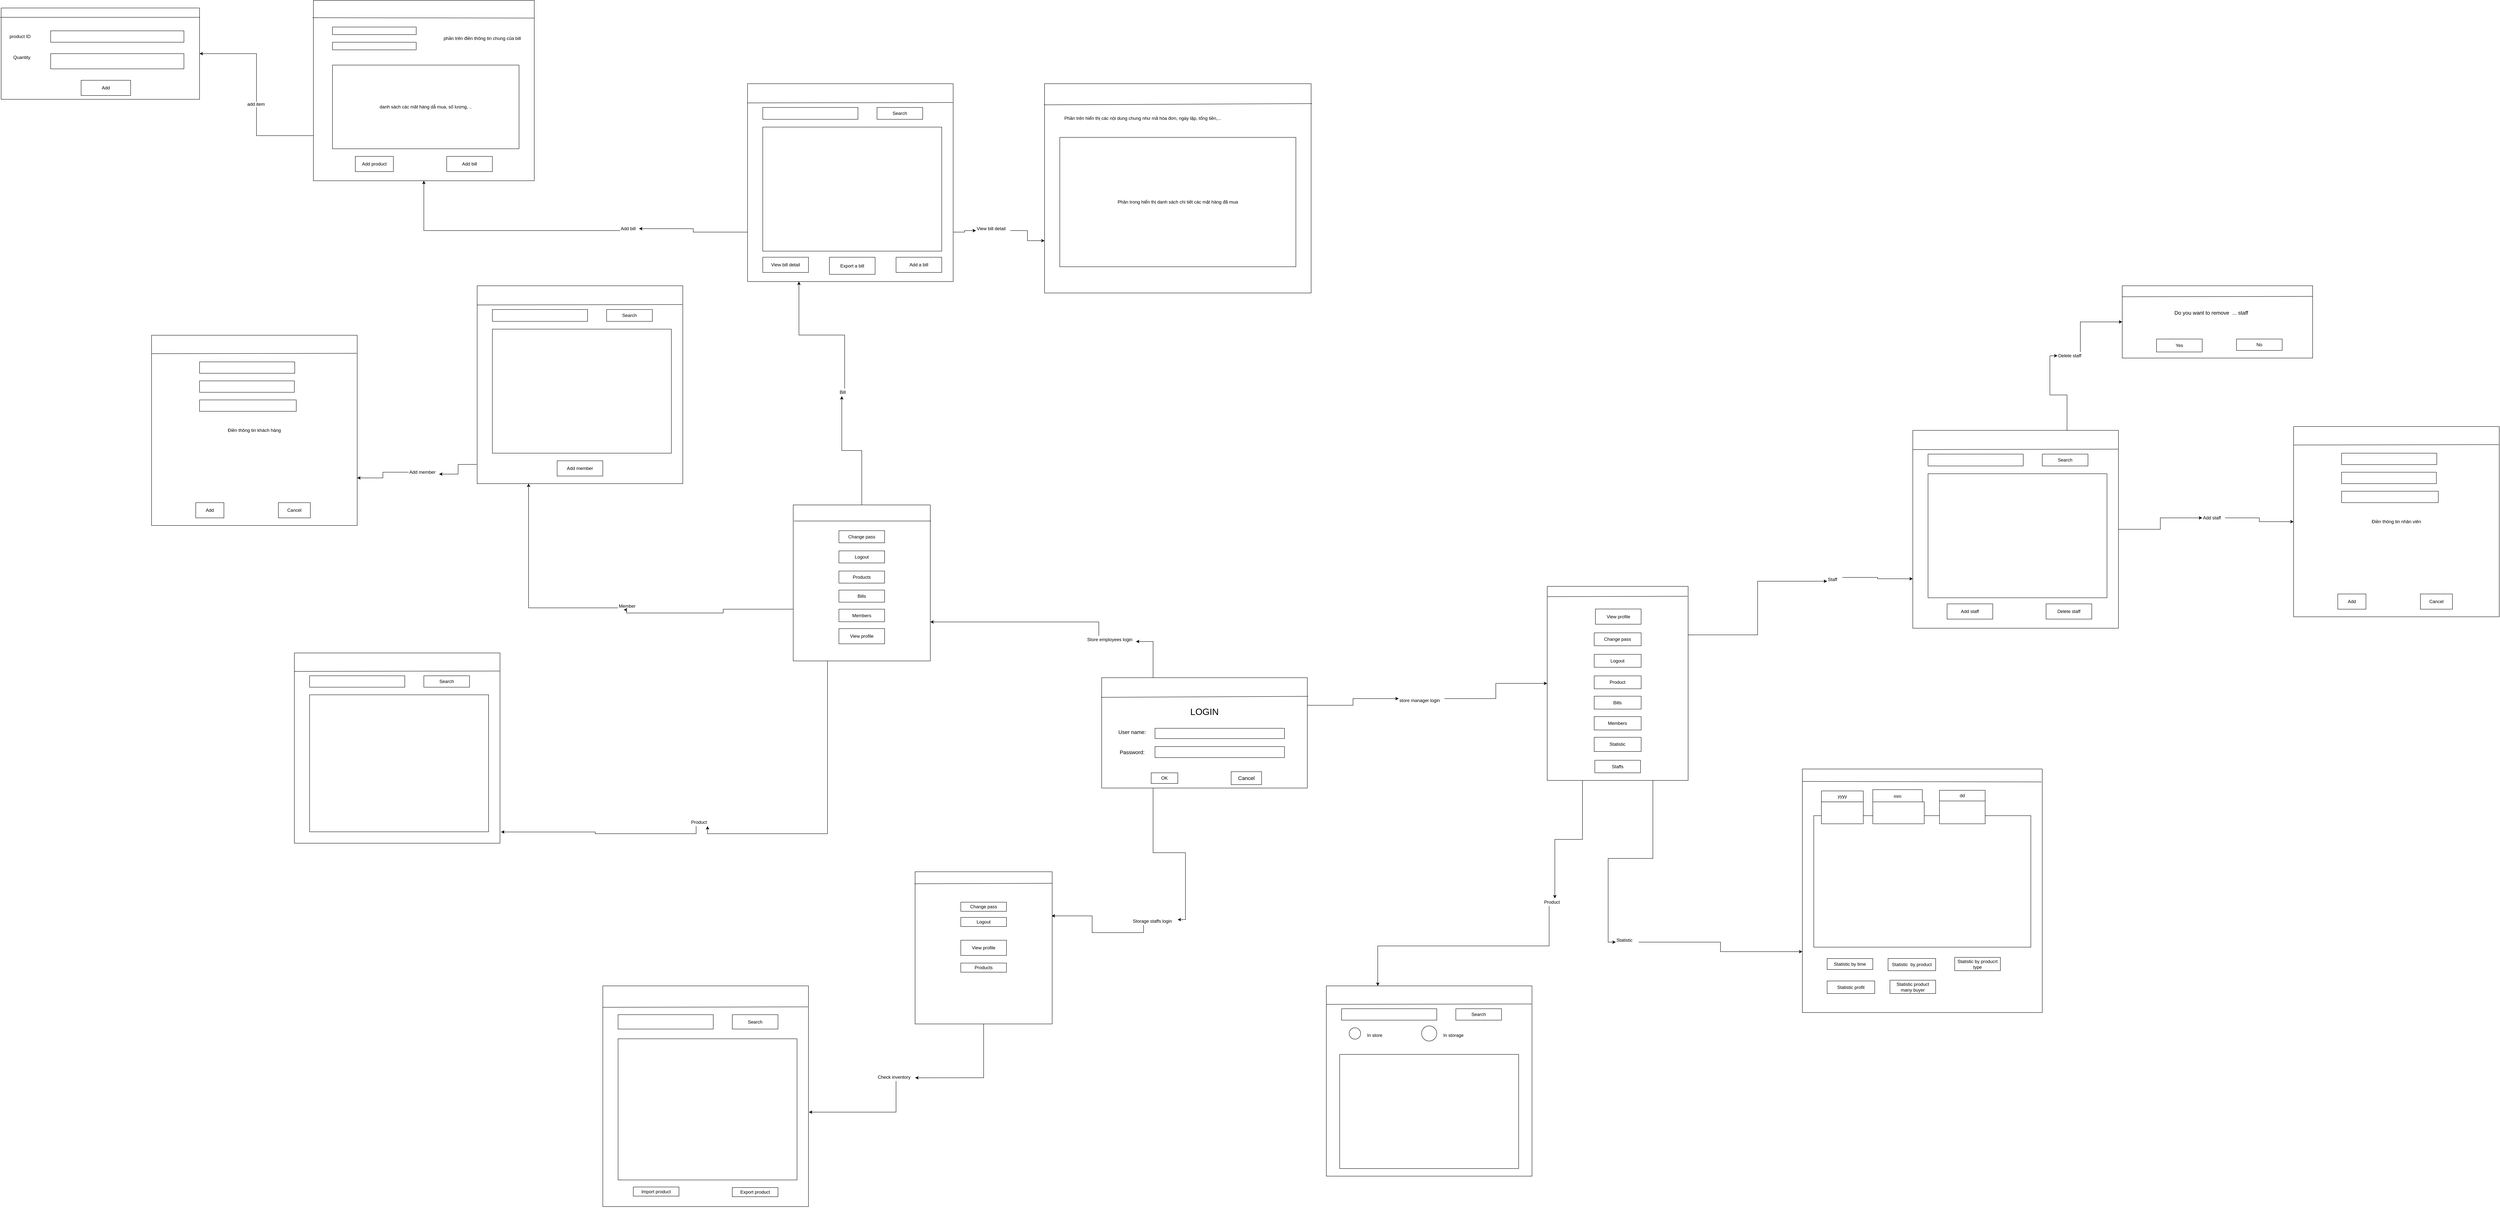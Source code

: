 <mxfile version="12.2.6" type="google" pages="1"><diagram id="8lRN5NajOL4lvh338MzN" name="Page-1"><mxGraphModel dx="4408" dy="2623" grid="1" gridSize="10" guides="1" tooltips="1" connect="1" arrows="1" fold="1" page="1" pageScale="1" pageWidth="850" pageHeight="1100" math="0" shadow="0"><root><mxCell id="0"/><mxCell id="1" parent="0"/><mxCell id="a_20sVz2X5xUFuv0vJ_l-53" style="edgeStyle=orthogonalEdgeStyle;rounded=0;orthogonalLoop=1;jettySize=auto;html=1;exitX=0.5;exitY=1;exitDx=0;exitDy=0;entryX=1.002;entryY=0.572;entryDx=0;entryDy=0;entryPerimeter=0;" parent="1" source="a_20sVz2X5xUFuv0vJ_l-62" target="a_20sVz2X5xUFuv0vJ_l-56" edge="1"><mxGeometry relative="1" as="geometry"><mxPoint x="-850" y="1190.667" as="targetPoint"/></mxGeometry></mxCell><mxCell id="a_20sVz2X5xUFuv0vJ_l-20" value="" style="group" parent="1" vertex="1" connectable="0"><mxGeometry x="10" y="-90" width="640" height="435" as="geometry"/></mxCell><mxCell id="a_20sVz2X5xUFuv0vJ_l-15" value="" style="group" parent="a_20sVz2X5xUFuv0vJ_l-20" vertex="1" connectable="0"><mxGeometry width="640" height="435" as="geometry"/></mxCell><mxCell id="a_20sVz2X5xUFuv0vJ_l-181" value="" style="group" parent="a_20sVz2X5xUFuv0vJ_l-15" vertex="1" connectable="0"><mxGeometry width="540" height="290" as="geometry"/></mxCell><mxCell id="a_20sVz2X5xUFuv0vJ_l-1" value="" style="rounded=0;whiteSpace=wrap;html=1;" parent="a_20sVz2X5xUFuv0vJ_l-181" vertex="1"><mxGeometry width="540" height="290" as="geometry"/></mxCell><mxCell id="a_20sVz2X5xUFuv0vJ_l-4" value="" style="endArrow=none;html=1;entryX=-0.003;entryY=0.178;entryDx=0;entryDy=0;entryPerimeter=0;exitX=1.003;exitY=0.169;exitDx=0;exitDy=0;exitPerimeter=0;" parent="a_20sVz2X5xUFuv0vJ_l-181" source="a_20sVz2X5xUFuv0vJ_l-1" target="a_20sVz2X5xUFuv0vJ_l-1" edge="1"><mxGeometry width="50" height="50" relative="1" as="geometry"><mxPoint x="15" y="145" as="sourcePoint"/><mxPoint x="90.0" y="72.5" as="targetPoint"/></mxGeometry></mxCell><mxCell id="a_20sVz2X5xUFuv0vJ_l-23" value="&lt;font style=&quot;font-size: 24px&quot;&gt;LOGIN&lt;/font&gt;" style="text;html=1;strokeColor=none;fillColor=none;align=center;verticalAlign=middle;whiteSpace=wrap;rounded=0;" parent="a_20sVz2X5xUFuv0vJ_l-181" vertex="1"><mxGeometry x="200" y="70" width="140" height="40" as="geometry"/></mxCell><mxCell id="a_20sVz2X5xUFuv0vJ_l-29" value="&lt;font style=&quot;font-size: 14px&quot;&gt;User name:&lt;/font&gt;" style="text;html=1;strokeColor=none;fillColor=none;align=center;verticalAlign=middle;whiteSpace=wrap;rounded=0;" parent="a_20sVz2X5xUFuv0vJ_l-181" vertex="1"><mxGeometry x="40" y="125" width="80" height="35" as="geometry"/></mxCell><mxCell id="a_20sVz2X5xUFuv0vJ_l-31" value="" style="rounded=0;whiteSpace=wrap;html=1;" parent="a_20sVz2X5xUFuv0vJ_l-181" vertex="1"><mxGeometry x="140" y="133" width="340" height="27" as="geometry"/></mxCell><mxCell id="a_20sVz2X5xUFuv0vJ_l-32" value="" style="rounded=0;whiteSpace=wrap;html=1;" parent="a_20sVz2X5xUFuv0vJ_l-181" vertex="1"><mxGeometry x="140" y="181" width="340" height="29" as="geometry"/></mxCell><mxCell id="a_20sVz2X5xUFuv0vJ_l-33" value="&lt;font style=&quot;font-size: 14px&quot;&gt;Password:&lt;br&gt;&lt;/font&gt;" style="text;html=1;strokeColor=none;fillColor=none;align=center;verticalAlign=middle;whiteSpace=wrap;rounded=0;" parent="a_20sVz2X5xUFuv0vJ_l-181" vertex="1"><mxGeometry x="45" y="185.5" width="70" height="20" as="geometry"/></mxCell><mxCell id="a_20sVz2X5xUFuv0vJ_l-36" value="OK" style="rounded=0;whiteSpace=wrap;html=1;" parent="a_20sVz2X5xUFuv0vJ_l-181" vertex="1"><mxGeometry x="130" y="250" width="70" height="28" as="geometry"/></mxCell><mxCell id="a_20sVz2X5xUFuv0vJ_l-37" value="&lt;font style=&quot;font-size: 14px&quot;&gt;Cancel&lt;/font&gt;" style="rounded=0;whiteSpace=wrap;html=1;" parent="a_20sVz2X5xUFuv0vJ_l-181" vertex="1"><mxGeometry x="340" y="247" width="80" height="34" as="geometry"/></mxCell><mxCell id="a_20sVz2X5xUFuv0vJ_l-40" style="edgeStyle=orthogonalEdgeStyle;rounded=0;orthogonalLoop=1;jettySize=auto;html=1;exitX=0.25;exitY=0;exitDx=0;exitDy=0;entryX=1;entryY=0.75;entryDx=0;entryDy=0;" parent="1" source="a_20sVz2X5xUFuv0vJ_l-41" target="a_20sVz2X5xUFuv0vJ_l-18" edge="1"><mxGeometry relative="1" as="geometry"/></mxCell><mxCell id="a_20sVz2X5xUFuv0vJ_l-43" style="edgeStyle=orthogonalEdgeStyle;rounded=0;orthogonalLoop=1;jettySize=auto;html=1;exitX=0.25;exitY=1;exitDx=0;exitDy=0;entryX=0.996;entryY=0.29;entryDx=0;entryDy=0;entryPerimeter=0;" parent="1" source="a_20sVz2X5xUFuv0vJ_l-44" target="a_20sVz2X5xUFuv0vJ_l-16" edge="1"><mxGeometry relative="1" as="geometry"/></mxCell><mxCell id="a_20sVz2X5xUFuv0vJ_l-45" style="edgeStyle=orthogonalEdgeStyle;rounded=0;orthogonalLoop=1;jettySize=auto;html=1;exitX=1;exitY=0.25;exitDx=0;exitDy=0;entryX=0;entryY=0.5;entryDx=0;entryDy=0;" parent="1" source="a_20sVz2X5xUFuv0vJ_l-46" target="a_20sVz2X5xUFuv0vJ_l-85" edge="1"><mxGeometry relative="1" as="geometry"><mxPoint x="1250" y="-100" as="targetPoint"/></mxGeometry></mxCell><mxCell id="a_20sVz2X5xUFuv0vJ_l-41" value="Store employees login&lt;br&gt;" style="text;html=1;resizable=0;points=[];autosize=1;align=left;verticalAlign=top;spacingTop=-4;" parent="1" vertex="1"><mxGeometry x="-30" y="-200" width="130" height="20" as="geometry"/></mxCell><mxCell id="a_20sVz2X5xUFuv0vJ_l-69" style="edgeStyle=orthogonalEdgeStyle;rounded=0;orthogonalLoop=1;jettySize=auto;html=1;exitX=0.25;exitY=0;exitDx=0;exitDy=0;entryX=1;entryY=0.75;entryDx=0;entryDy=0;" parent="1" source="a_20sVz2X5xUFuv0vJ_l-1" target="a_20sVz2X5xUFuv0vJ_l-41" edge="1"><mxGeometry relative="1" as="geometry"><mxPoint x="145" y="-90" as="sourcePoint"/><mxPoint x="-270" y="-172" as="targetPoint"/></mxGeometry></mxCell><mxCell id="a_20sVz2X5xUFuv0vJ_l-44" value="Storage staffs login&lt;br&gt;" style="text;html=1;resizable=0;points=[];autosize=1;align=left;verticalAlign=top;spacingTop=-4;" parent="1" vertex="1"><mxGeometry x="90" y="540" width="120" height="20" as="geometry"/></mxCell><mxCell id="a_20sVz2X5xUFuv0vJ_l-70" style="edgeStyle=orthogonalEdgeStyle;rounded=0;orthogonalLoop=1;jettySize=auto;html=1;exitX=0.25;exitY=1;exitDx=0;exitDy=0;entryX=0.996;entryY=0.29;entryDx=0;entryDy=0;entryPerimeter=0;" parent="1" source="a_20sVz2X5xUFuv0vJ_l-1" target="a_20sVz2X5xUFuv0vJ_l-44" edge="1"><mxGeometry relative="1" as="geometry"><mxPoint x="145" y="200" as="sourcePoint"/><mxPoint x="-121" y="605" as="targetPoint"/></mxGeometry></mxCell><mxCell id="a_20sVz2X5xUFuv0vJ_l-46" value="store manager login" style="text;html=1;resizable=0;points=[];autosize=1;align=left;verticalAlign=top;spacingTop=-4;" parent="1" vertex="1"><mxGeometry x="790" y="-40" width="120" height="20" as="geometry"/></mxCell><mxCell id="a_20sVz2X5xUFuv0vJ_l-71" style="edgeStyle=orthogonalEdgeStyle;rounded=0;orthogonalLoop=1;jettySize=auto;html=1;exitX=1;exitY=0.25;exitDx=0;exitDy=0;entryX=0;entryY=0.25;entryDx=0;entryDy=0;" parent="1" source="a_20sVz2X5xUFuv0vJ_l-1" target="a_20sVz2X5xUFuv0vJ_l-46" edge="1"><mxGeometry relative="1" as="geometry"><mxPoint x="550" y="-17" as="sourcePoint"/><mxPoint x="1250" y="-100" as="targetPoint"/></mxGeometry></mxCell><mxCell id="a_20sVz2X5xUFuv0vJ_l-62" value="Check inventory" style="text;html=1;resizable=0;points=[];autosize=1;align=left;verticalAlign=top;spacingTop=-4;" parent="1" vertex="1"><mxGeometry x="-580" y="950" width="100" height="20" as="geometry"/></mxCell><mxCell id="a_20sVz2X5xUFuv0vJ_l-73" style="edgeStyle=orthogonalEdgeStyle;rounded=0;orthogonalLoop=1;jettySize=auto;html=1;exitX=0.5;exitY=1;exitDx=0;exitDy=0;entryX=1.002;entryY=0.572;entryDx=0;entryDy=0;entryPerimeter=0;" parent="1" source="a_20sVz2X5xUFuv0vJ_l-16" target="a_20sVz2X5xUFuv0vJ_l-62" edge="1"><mxGeometry relative="1" as="geometry"><mxPoint x="-769" y="1336" as="targetPoint"/><mxPoint x="-300" y="960" as="sourcePoint"/></mxGeometry></mxCell><mxCell id="a_20sVz2X5xUFuv0vJ_l-107" style="edgeStyle=orthogonalEdgeStyle;rounded=0;orthogonalLoop=1;jettySize=auto;html=1;exitX=0.25;exitY=1;exitDx=0;exitDy=0;entryX=1.005;entryY=0.941;entryDx=0;entryDy=0;entryPerimeter=0;" parent="1" source="a_20sVz2X5xUFuv0vJ_l-108" target="a_20sVz2X5xUFuv0vJ_l-102" edge="1"><mxGeometry relative="1" as="geometry"/></mxCell><mxCell id="a_20sVz2X5xUFuv0vJ_l-108" value="Product" style="text;html=1;resizable=0;points=[];autosize=1;align=left;verticalAlign=top;spacingTop=-4;" parent="1" vertex="1"><mxGeometry x="-1070" y="280" width="60" height="20" as="geometry"/></mxCell><mxCell id="a_20sVz2X5xUFuv0vJ_l-110" style="edgeStyle=orthogonalEdgeStyle;rounded=0;orthogonalLoop=1;jettySize=auto;html=1;exitX=0.25;exitY=1;exitDx=0;exitDy=0;entryX=0.75;entryY=1;entryDx=0;entryDy=0;" parent="1" source="a_20sVz2X5xUFuv0vJ_l-18" target="a_20sVz2X5xUFuv0vJ_l-108" edge="1"><mxGeometry relative="1" as="geometry"><mxPoint x="-710" y="-179" as="sourcePoint"/><mxPoint x="-1345" y="-310" as="targetPoint"/></mxGeometry></mxCell><mxCell id="a_20sVz2X5xUFuv0vJ_l-120" style="edgeStyle=orthogonalEdgeStyle;rounded=0;orthogonalLoop=1;jettySize=auto;html=1;exitX=0;exitY=0.75;exitDx=0;exitDy=0;entryX=0.25;entryY=1;entryDx=0;entryDy=0;" parent="1" source="a_20sVz2X5xUFuv0vJ_l-121" target="a_20sVz2X5xUFuv0vJ_l-114" edge="1"><mxGeometry relative="1" as="geometry"/></mxCell><mxCell id="a_20sVz2X5xUFuv0vJ_l-121" value="Member&lt;br&gt;" style="text;html=1;resizable=0;points=[];autosize=1;align=left;verticalAlign=top;spacingTop=-4;" parent="1" vertex="1"><mxGeometry x="-1260" y="-288.5" width="60" height="20" as="geometry"/></mxCell><mxCell id="a_20sVz2X5xUFuv0vJ_l-122" style="edgeStyle=orthogonalEdgeStyle;rounded=0;orthogonalLoop=1;jettySize=auto;html=1;exitX=0;exitY=0.75;exitDx=0;exitDy=0;entryX=0.25;entryY=1;entryDx=0;entryDy=0;" parent="1" source="a_20sVz2X5xUFuv0vJ_l-18" target="a_20sVz2X5xUFuv0vJ_l-121" edge="1"><mxGeometry relative="1" as="geometry"><mxPoint x="-800" y="-270" as="sourcePoint"/><mxPoint x="-1494" y="-620" as="targetPoint"/><Array as="points"><mxPoint x="-984" y="-270"/><mxPoint x="-984" y="-260"/><mxPoint x="-1238" y="-260"/></Array></mxGeometry></mxCell><mxCell id="a_20sVz2X5xUFuv0vJ_l-142" style="edgeStyle=orthogonalEdgeStyle;rounded=0;orthogonalLoop=1;jettySize=auto;html=1;exitX=0;exitY=0.5;exitDx=0;exitDy=0;entryX=1;entryY=0.75;entryDx=0;entryDy=0;" parent="1" source="a_20sVz2X5xUFuv0vJ_l-143" target="a_20sVz2X5xUFuv0vJ_l-137" edge="1"><mxGeometry relative="1" as="geometry"/></mxCell><mxCell id="a_20sVz2X5xUFuv0vJ_l-143" value="Add member" style="text;html=1;resizable=0;points=[];autosize=1;align=left;verticalAlign=top;spacingTop=-4;" parent="1" vertex="1"><mxGeometry x="-1810" y="-640" width="80" height="20" as="geometry"/></mxCell><mxCell id="a_20sVz2X5xUFuv0vJ_l-144" style="edgeStyle=orthogonalEdgeStyle;rounded=0;orthogonalLoop=1;jettySize=auto;html=1;entryX=1;entryY=0.75;entryDx=0;entryDy=0;exitX=-0.002;exitY=0.903;exitDx=0;exitDy=0;exitPerimeter=0;" parent="1" source="a_20sVz2X5xUFuv0vJ_l-114" target="a_20sVz2X5xUFuv0vJ_l-143" edge="1"><mxGeometry relative="1" as="geometry"><mxPoint x="-1380" y="1070" as="sourcePoint"/><mxPoint x="-1770" y="1008" as="targetPoint"/></mxGeometry></mxCell><mxCell id="a_20sVz2X5xUFuv0vJ_l-152" value="" style="group" parent="1" vertex="1" connectable="0"><mxGeometry x="-1630" y="-1120" width="540" height="520" as="geometry"/></mxCell><mxCell id="a_20sVz2X5xUFuv0vJ_l-111" value="" style="group" parent="a_20sVz2X5xUFuv0vJ_l-152" vertex="1" connectable="0"><mxGeometry width="540" height="520" as="geometry"/></mxCell><mxCell id="a_20sVz2X5xUFuv0vJ_l-113" value="" style="group" parent="a_20sVz2X5xUFuv0vJ_l-111" vertex="1" connectable="0"><mxGeometry width="540" height="520" as="geometry"/></mxCell><mxCell id="a_20sVz2X5xUFuv0vJ_l-114" value="" style="rounded=0;whiteSpace=wrap;html=1;" parent="a_20sVz2X5xUFuv0vJ_l-113" vertex="1"><mxGeometry width="540" height="520" as="geometry"/></mxCell><mxCell id="a_20sVz2X5xUFuv0vJ_l-115" value="" style="endArrow=none;html=1;entryX=0;entryY=0.097;entryDx=0;entryDy=0;entryPerimeter=0;exitX=0.998;exitY=0.095;exitDx=0;exitDy=0;exitPerimeter=0;" parent="a_20sVz2X5xUFuv0vJ_l-113" source="a_20sVz2X5xUFuv0vJ_l-114" target="a_20sVz2X5xUFuv0vJ_l-114" edge="1"><mxGeometry width="50" height="50" relative="1" as="geometry"><mxPoint x="15" y="260" as="sourcePoint"/><mxPoint x="90.0" y="130" as="targetPoint"/></mxGeometry></mxCell><mxCell id="a_20sVz2X5xUFuv0vJ_l-116" value="" style="rounded=0;whiteSpace=wrap;html=1;" parent="a_20sVz2X5xUFuv0vJ_l-113" vertex="1"><mxGeometry x="40" y="62.4" width="250" height="31.2" as="geometry"/></mxCell><mxCell id="a_20sVz2X5xUFuv0vJ_l-117" value="Search" style="rounded=0;whiteSpace=wrap;html=1;" parent="a_20sVz2X5xUFuv0vJ_l-113" vertex="1"><mxGeometry x="340" y="62.4" width="120" height="31.2" as="geometry"/></mxCell><mxCell id="a_20sVz2X5xUFuv0vJ_l-118" value="" style="rounded=0;whiteSpace=wrap;html=1;" parent="a_20sVz2X5xUFuv0vJ_l-113" vertex="1"><mxGeometry x="40" y="114" width="470" height="326" as="geometry"/></mxCell><mxCell id="a_20sVz2X5xUFuv0vJ_l-123" value="Add member" style="rounded=0;whiteSpace=wrap;html=1;" parent="a_20sVz2X5xUFuv0vJ_l-113" vertex="1"><mxGeometry x="210" y="460" width="120" height="40" as="geometry"/></mxCell><mxCell id="a_20sVz2X5xUFuv0vJ_l-163" style="edgeStyle=orthogonalEdgeStyle;rounded=0;orthogonalLoop=1;jettySize=auto;html=1;exitX=0.5;exitY=0;exitDx=0;exitDy=0;entryX=0.25;entryY=1;entryDx=0;entryDy=0;" parent="1" source="a_20sVz2X5xUFuv0vJ_l-164" target="a_20sVz2X5xUFuv0vJ_l-156" edge="1"><mxGeometry relative="1" as="geometry"/></mxCell><mxCell id="a_20sVz2X5xUFuv0vJ_l-164" value="Bill" style="text;html=1;resizable=0;points=[];autosize=1;align=left;verticalAlign=top;spacingTop=-4;" parent="1" vertex="1"><mxGeometry x="-680" y="-850" width="30" height="20" as="geometry"/></mxCell><mxCell id="a_20sVz2X5xUFuv0vJ_l-165" style="edgeStyle=orthogonalEdgeStyle;rounded=0;orthogonalLoop=1;jettySize=auto;html=1;exitX=0.5;exitY=0;exitDx=0;exitDy=0;entryX=0.25;entryY=1;entryDx=0;entryDy=0;" parent="1" source="a_20sVz2X5xUFuv0vJ_l-18" target="a_20sVz2X5xUFuv0vJ_l-164" edge="1"><mxGeometry relative="1" as="geometry"><mxPoint x="-620" y="-544" as="sourcePoint"/><mxPoint x="-714" y="-1130" as="targetPoint"/></mxGeometry></mxCell><mxCell id="a_20sVz2X5xUFuv0vJ_l-171" style="edgeStyle=orthogonalEdgeStyle;rounded=0;orthogonalLoop=1;jettySize=auto;html=1;exitX=1;exitY=0.75;exitDx=0;exitDy=0;entryX=0;entryY=0.75;entryDx=0;entryDy=0;" parent="1" source="a_20sVz2X5xUFuv0vJ_l-167" target="a_20sVz2X5xUFuv0vJ_l-168" edge="1"><mxGeometry relative="1" as="geometry"/></mxCell><mxCell id="a_20sVz2X5xUFuv0vJ_l-167" value="View bill detail" style="text;html=1;resizable=0;points=[];autosize=1;align=left;verticalAlign=top;spacingTop=-4;" parent="1" vertex="1"><mxGeometry x="-320" y="-1280" width="90" height="20" as="geometry"/></mxCell><mxCell id="a_20sVz2X5xUFuv0vJ_l-172" style="edgeStyle=orthogonalEdgeStyle;rounded=0;orthogonalLoop=1;jettySize=auto;html=1;exitX=1;exitY=0.75;exitDx=0;exitDy=0;entryX=0;entryY=0.75;entryDx=0;entryDy=0;" parent="1" source="a_20sVz2X5xUFuv0vJ_l-156" target="a_20sVz2X5xUFuv0vJ_l-167" edge="1"><mxGeometry relative="1" as="geometry"><mxPoint x="-430" y="-1266" as="sourcePoint"/><mxPoint x="-60" y="-1228" as="targetPoint"/></mxGeometry></mxCell><mxCell id="a_20sVz2X5xUFuv0vJ_l-179" style="edgeStyle=orthogonalEdgeStyle;rounded=0;orthogonalLoop=1;jettySize=auto;html=1;exitX=0;exitY=0.75;exitDx=0;exitDy=0;entryX=0.5;entryY=1;entryDx=0;entryDy=0;" parent="1" source="a_20sVz2X5xUFuv0vJ_l-178" target="X_EtaX9k0IfO8Watfqfc-12" edge="1"><mxGeometry relative="1" as="geometry"><mxPoint x="-1610" y="-1370" as="targetPoint"/></mxGeometry></mxCell><mxCell id="a_20sVz2X5xUFuv0vJ_l-178" value="Add bill" style="text;html=1;resizable=0;points=[];autosize=1;align=left;verticalAlign=top;spacingTop=-4;" parent="1" vertex="1"><mxGeometry x="-1255" y="-1280" width="50" height="20" as="geometry"/></mxCell><mxCell id="a_20sVz2X5xUFuv0vJ_l-180" style="edgeStyle=orthogonalEdgeStyle;rounded=0;orthogonalLoop=1;jettySize=auto;html=1;exitX=0;exitY=0.75;exitDx=0;exitDy=0;" parent="1" source="a_20sVz2X5xUFuv0vJ_l-156" target="a_20sVz2X5xUFuv0vJ_l-178" edge="1"><mxGeometry relative="1" as="geometry"><mxPoint x="-1560" y="-1380" as="targetPoint"/><mxPoint x="-970" y="-1266" as="sourcePoint"/></mxGeometry></mxCell><mxCell id="a_20sVz2X5xUFuv0vJ_l-197" value="" style="group" parent="1" vertex="1" connectable="0"><mxGeometry x="600" y="720" width="540" height="500" as="geometry"/></mxCell><mxCell id="a_20sVz2X5xUFuv0vJ_l-187" value="" style="rounded=0;whiteSpace=wrap;html=1;" parent="a_20sVz2X5xUFuv0vJ_l-197" vertex="1"><mxGeometry width="540" height="500.0" as="geometry"/></mxCell><mxCell id="a_20sVz2X5xUFuv0vJ_l-188" value="" style="endArrow=none;html=1;entryX=0;entryY=0.097;entryDx=0;entryDy=0;entryPerimeter=0;exitX=0.998;exitY=0.095;exitDx=0;exitDy=0;exitPerimeter=0;" parent="a_20sVz2X5xUFuv0vJ_l-197" source="a_20sVz2X5xUFuv0vJ_l-187" target="a_20sVz2X5xUFuv0vJ_l-187" edge="1"><mxGeometry width="50" height="50" relative="1" as="geometry"><mxPoint x="15" y="250" as="sourcePoint"/><mxPoint x="90" y="125" as="targetPoint"/></mxGeometry></mxCell><mxCell id="a_20sVz2X5xUFuv0vJ_l-189" value="" style="rounded=0;whiteSpace=wrap;html=1;" parent="a_20sVz2X5xUFuv0vJ_l-197" vertex="1"><mxGeometry x="40" y="60" width="250" height="30" as="geometry"/></mxCell><mxCell id="a_20sVz2X5xUFuv0vJ_l-190" value="Search" style="rounded=0;whiteSpace=wrap;html=1;" parent="a_20sVz2X5xUFuv0vJ_l-197" vertex="1"><mxGeometry x="340" y="60" width="120" height="30" as="geometry"/></mxCell><mxCell id="a_20sVz2X5xUFuv0vJ_l-191" value="" style="rounded=0;whiteSpace=wrap;html=1;" parent="a_20sVz2X5xUFuv0vJ_l-197" vertex="1"><mxGeometry x="35" y="180" width="470" height="300" as="geometry"/></mxCell><mxCell id="a_20sVz2X5xUFuv0vJ_l-192" value="" style="ellipse;whiteSpace=wrap;html=1;aspect=fixed;" parent="a_20sVz2X5xUFuv0vJ_l-197" vertex="1"><mxGeometry x="60" y="110" width="30" height="30" as="geometry"/></mxCell><mxCell id="a_20sVz2X5xUFuv0vJ_l-194" value="In store" style="text;html=1;resizable=0;points=[];autosize=1;align=left;verticalAlign=top;spacingTop=-4;" parent="a_20sVz2X5xUFuv0vJ_l-197" vertex="1"><mxGeometry x="105" y="120" width="60" height="20" as="geometry"/></mxCell><mxCell id="a_20sVz2X5xUFuv0vJ_l-195" value="" style="ellipse;whiteSpace=wrap;html=1;aspect=fixed;" parent="a_20sVz2X5xUFuv0vJ_l-197" vertex="1"><mxGeometry x="250" y="105" width="40" height="40" as="geometry"/></mxCell><mxCell id="a_20sVz2X5xUFuv0vJ_l-196" value="In storage" style="text;html=1;resizable=0;points=[];autosize=1;align=left;verticalAlign=top;spacingTop=-4;" parent="a_20sVz2X5xUFuv0vJ_l-197" vertex="1"><mxGeometry x="305" y="120" width="70" height="20" as="geometry"/></mxCell><mxCell id="a_20sVz2X5xUFuv0vJ_l-198" style="edgeStyle=orthogonalEdgeStyle;rounded=0;orthogonalLoop=1;jettySize=auto;html=1;exitX=0.25;exitY=1;exitDx=0;exitDy=0;entryX=0.25;entryY=0;entryDx=0;entryDy=0;" parent="1" source="a_20sVz2X5xUFuv0vJ_l-199" target="a_20sVz2X5xUFuv0vJ_l-187" edge="1"><mxGeometry relative="1" as="geometry"><mxPoint x="1210" y="610" as="targetPoint"/></mxGeometry></mxCell><mxCell id="a_20sVz2X5xUFuv0vJ_l-199" value="Product" style="text;html=1;resizable=0;points=[];autosize=1;align=left;verticalAlign=top;spacingTop=-4;" parent="1" vertex="1"><mxGeometry x="1170" y="490" width="60" height="20" as="geometry"/></mxCell><mxCell id="a_20sVz2X5xUFuv0vJ_l-200" style="edgeStyle=orthogonalEdgeStyle;rounded=0;orthogonalLoop=1;jettySize=auto;html=1;exitX=0.25;exitY=1;exitDx=0;exitDy=0;" parent="1" source="a_20sVz2X5xUFuv0vJ_l-85" target="a_20sVz2X5xUFuv0vJ_l-199" edge="1"><mxGeometry relative="1" as="geometry"><mxPoint x="1210" y="610" as="targetPoint"/><mxPoint x="1230" y="320" as="sourcePoint"/></mxGeometry></mxCell><mxCell id="a_20sVz2X5xUFuv0vJ_l-202" value="" style="group" parent="1" vertex="1" connectable="0"><mxGeometry x="-2110" y="-155" width="540" height="500" as="geometry"/></mxCell><mxCell id="a_20sVz2X5xUFuv0vJ_l-182" value="" style="group" parent="a_20sVz2X5xUFuv0vJ_l-202" vertex="1" connectable="0"><mxGeometry width="540" height="500" as="geometry"/></mxCell><mxCell id="a_20sVz2X5xUFuv0vJ_l-99" value="" style="group" parent="a_20sVz2X5xUFuv0vJ_l-182" vertex="1" connectable="0"><mxGeometry width="540" height="500" as="geometry"/></mxCell><mxCell id="a_20sVz2X5xUFuv0vJ_l-100" value="" style="group" parent="a_20sVz2X5xUFuv0vJ_l-99" vertex="1" connectable="0"><mxGeometry width="540" height="500" as="geometry"/></mxCell><mxCell id="a_20sVz2X5xUFuv0vJ_l-101" value="" style="group" parent="a_20sVz2X5xUFuv0vJ_l-100" vertex="1" connectable="0"><mxGeometry width="540" height="500" as="geometry"/></mxCell><mxCell id="a_20sVz2X5xUFuv0vJ_l-102" value="" style="rounded=0;whiteSpace=wrap;html=1;" parent="a_20sVz2X5xUFuv0vJ_l-101" vertex="1"><mxGeometry width="540" height="500.0" as="geometry"/></mxCell><mxCell id="a_20sVz2X5xUFuv0vJ_l-103" value="" style="endArrow=none;html=1;entryX=0;entryY=0.097;entryDx=0;entryDy=0;entryPerimeter=0;exitX=0.998;exitY=0.095;exitDx=0;exitDy=0;exitPerimeter=0;" parent="a_20sVz2X5xUFuv0vJ_l-101" source="a_20sVz2X5xUFuv0vJ_l-102" target="a_20sVz2X5xUFuv0vJ_l-102" edge="1"><mxGeometry width="50" height="50" relative="1" as="geometry"><mxPoint x="15" y="250.0" as="sourcePoint"/><mxPoint x="90.0" y="125.0" as="targetPoint"/></mxGeometry></mxCell><mxCell id="a_20sVz2X5xUFuv0vJ_l-104" value="" style="rounded=0;whiteSpace=wrap;html=1;" parent="a_20sVz2X5xUFuv0vJ_l-101" vertex="1"><mxGeometry x="40" y="60" width="250" height="30" as="geometry"/></mxCell><mxCell id="a_20sVz2X5xUFuv0vJ_l-105" value="Search" style="rounded=0;whiteSpace=wrap;html=1;" parent="a_20sVz2X5xUFuv0vJ_l-101" vertex="1"><mxGeometry x="340" y="60" width="120" height="30" as="geometry"/></mxCell><mxCell id="a_20sVz2X5xUFuv0vJ_l-106" value="" style="rounded=0;whiteSpace=wrap;html=1;" parent="a_20sVz2X5xUFuv0vJ_l-101" vertex="1"><mxGeometry x="40" y="110" width="470" height="360" as="geometry"/></mxCell><mxCell id="a_20sVz2X5xUFuv0vJ_l-203" value="" style="group" parent="1" vertex="1" connectable="0"><mxGeometry x="-1300" y="720" width="540" height="630" as="geometry"/></mxCell><mxCell id="a_20sVz2X5xUFuv0vJ_l-78" value="" style="group" parent="a_20sVz2X5xUFuv0vJ_l-203" vertex="1" connectable="0"><mxGeometry width="540" height="630" as="geometry"/></mxCell><mxCell id="a_20sVz2X5xUFuv0vJ_l-55" value="" style="group" parent="a_20sVz2X5xUFuv0vJ_l-78" vertex="1" connectable="0"><mxGeometry width="540" height="630" as="geometry"/></mxCell><mxCell id="a_20sVz2X5xUFuv0vJ_l-56" value="" style="rounded=0;whiteSpace=wrap;html=1;" parent="a_20sVz2X5xUFuv0vJ_l-55" vertex="1"><mxGeometry width="540" height="580" as="geometry"/></mxCell><mxCell id="a_20sVz2X5xUFuv0vJ_l-57" value="" style="endArrow=none;html=1;entryX=0;entryY=0.097;entryDx=0;entryDy=0;entryPerimeter=0;exitX=0.998;exitY=0.095;exitDx=0;exitDy=0;exitPerimeter=0;" parent="a_20sVz2X5xUFuv0vJ_l-55" source="a_20sVz2X5xUFuv0vJ_l-56" target="a_20sVz2X5xUFuv0vJ_l-56" edge="1"><mxGeometry width="50" height="50" relative="1" as="geometry"><mxPoint x="15" y="315" as="sourcePoint"/><mxPoint x="90.0" y="157.5" as="targetPoint"/></mxGeometry></mxCell><mxCell id="a_20sVz2X5xUFuv0vJ_l-59" value="" style="rounded=0;whiteSpace=wrap;html=1;" parent="a_20sVz2X5xUFuv0vJ_l-55" vertex="1"><mxGeometry x="40" y="75.6" width="250" height="37.8" as="geometry"/></mxCell><mxCell id="a_20sVz2X5xUFuv0vJ_l-60" value="Search" style="rounded=0;whiteSpace=wrap;html=1;" parent="a_20sVz2X5xUFuv0vJ_l-55" vertex="1"><mxGeometry x="340" y="75.6" width="120" height="37.8" as="geometry"/></mxCell><mxCell id="a_20sVz2X5xUFuv0vJ_l-61" value="" style="rounded=0;whiteSpace=wrap;html=1;" parent="a_20sVz2X5xUFuv0vJ_l-55" vertex="1"><mxGeometry x="40" y="139" width="470" height="371" as="geometry"/></mxCell><mxCell id="a_20sVz2X5xUFuv0vJ_l-50" value="Export product" style="rounded=0;whiteSpace=wrap;html=1;" parent="a_20sVz2X5xUFuv0vJ_l-55" vertex="1"><mxGeometry x="340" y="530" width="120" height="24" as="geometry"/></mxCell><mxCell id="a_20sVz2X5xUFuv0vJ_l-49" value="Import product" style="rounded=0;whiteSpace=wrap;html=1;" parent="a_20sVz2X5xUFuv0vJ_l-55" vertex="1"><mxGeometry x="80" y="528.5" width="120" height="24" as="geometry"/></mxCell><mxCell id="a_20sVz2X5xUFuv0vJ_l-219" style="edgeStyle=orthogonalEdgeStyle;rounded=0;orthogonalLoop=1;jettySize=auto;html=1;exitX=1;exitY=0.75;exitDx=0;exitDy=0;entryX=0;entryY=0.75;entryDx=0;entryDy=0;" parent="1" source="a_20sVz2X5xUFuv0vJ_l-220" target="a_20sVz2X5xUFuv0vJ_l-209" edge="1"><mxGeometry relative="1" as="geometry"/></mxCell><mxCell id="a_20sVz2X5xUFuv0vJ_l-220" value="Statistic&lt;br&gt;" style="text;html=1;resizable=0;points=[];autosize=1;align=left;verticalAlign=top;spacingTop=-4;" parent="1" vertex="1"><mxGeometry x="1360" y="590" width="60" height="20" as="geometry"/></mxCell><mxCell id="a_20sVz2X5xUFuv0vJ_l-221" style="edgeStyle=orthogonalEdgeStyle;rounded=0;orthogonalLoop=1;jettySize=auto;html=1;exitX=0.75;exitY=1;exitDx=0;exitDy=0;entryX=0;entryY=0.75;entryDx=0;entryDy=0;" parent="1" source="a_20sVz2X5xUFuv0vJ_l-85" target="a_20sVz2X5xUFuv0vJ_l-220" edge="1"><mxGeometry relative="1" as="geometry"><mxPoint x="1510" y="200.286" as="sourcePoint"/><mxPoint x="1810" y="504.571" as="targetPoint"/></mxGeometry></mxCell><mxCell id="X_EtaX9k0IfO8Watfqfc-21" value="" style="group" parent="1" vertex="1" connectable="0"><mxGeometry x="-2060" y="-1870" width="580" height="474" as="geometry"/></mxCell><mxCell id="X_EtaX9k0IfO8Watfqfc-12" value="" style="rounded=0;whiteSpace=wrap;html=1;" parent="X_EtaX9k0IfO8Watfqfc-21" vertex="1"><mxGeometry width="580" height="474" as="geometry"/></mxCell><mxCell id="X_EtaX9k0IfO8Watfqfc-13" value="" style="endArrow=none;html=1;entryX=1;entryY=0.098;entryDx=0;entryDy=0;entryPerimeter=0;exitX=-0.004;exitY=0.096;exitDx=0;exitDy=0;exitPerimeter=0;" parent="X_EtaX9k0IfO8Watfqfc-21" source="X_EtaX9k0IfO8Watfqfc-12" target="X_EtaX9k0IfO8Watfqfc-12" edge="1"><mxGeometry width="50" height="50" relative="1" as="geometry"><mxPoint x="-150" y="30" as="sourcePoint"/><mxPoint x="50" as="targetPoint"/><Array as="points"/></mxGeometry></mxCell><mxCell id="X_EtaX9k0IfO8Watfqfc-14" value="Add product" style="rounded=0;whiteSpace=wrap;html=1;" parent="X_EtaX9k0IfO8Watfqfc-21" vertex="1"><mxGeometry x="110" y="410" width="100" height="40" as="geometry"/></mxCell><mxCell id="X_EtaX9k0IfO8Watfqfc-15" value="Add bill" style="rounded=0;whiteSpace=wrap;html=1;" parent="X_EtaX9k0IfO8Watfqfc-21" vertex="1"><mxGeometry x="350" y="410" width="120" height="40" as="geometry"/></mxCell><mxCell id="X_EtaX9k0IfO8Watfqfc-16" value="danh sách các măt hàng dẫ mua, số lượng, .." style="rounded=0;whiteSpace=wrap;html=1;" parent="X_EtaX9k0IfO8Watfqfc-21" vertex="1"><mxGeometry x="50" y="170" width="490" height="220" as="geometry"/></mxCell><mxCell id="X_EtaX9k0IfO8Watfqfc-17" value="" style="rounded=0;whiteSpace=wrap;html=1;" parent="X_EtaX9k0IfO8Watfqfc-21" vertex="1"><mxGeometry x="50" y="70" width="220" height="20" as="geometry"/></mxCell><mxCell id="X_EtaX9k0IfO8Watfqfc-18" value="phần trên điền thông tin chung của bill" style="text;html=1;resizable=0;points=[];autosize=1;align=left;verticalAlign=top;spacingTop=-4;" parent="X_EtaX9k0IfO8Watfqfc-21" vertex="1"><mxGeometry x="340" y="90" width="220" height="20" as="geometry"/></mxCell><mxCell id="X_EtaX9k0IfO8Watfqfc-19" value="" style="rounded=0;whiteSpace=wrap;html=1;" parent="X_EtaX9k0IfO8Watfqfc-21" vertex="1"><mxGeometry x="50" y="110" width="220" height="20" as="geometry"/></mxCell><mxCell id="X_EtaX9k0IfO8Watfqfc-22" style="edgeStyle=orthogonalEdgeStyle;rounded=0;orthogonalLoop=1;jettySize=auto;html=1;exitX=0;exitY=0.75;exitDx=0;exitDy=0;entryX=1;entryY=0.5;entryDx=0;entryDy=0;" parent="1" source="X_EtaX9k0IfO8Watfqfc-12" target="X_EtaX9k0IfO8Watfqfc-20" edge="1"><mxGeometry relative="1" as="geometry"/></mxCell><mxCell id="X_EtaX9k0IfO8Watfqfc-23" value="add item" style="text;html=1;resizable=0;points=[];align=center;verticalAlign=middle;labelBackgroundColor=#ffffff;" parent="X_EtaX9k0IfO8Watfqfc-22" vertex="1" connectable="0"><mxGeometry x="-0.102" y="2" relative="1" as="geometry"><mxPoint y="-1" as="offset"/></mxGeometry></mxCell><mxCell id="X_EtaX9k0IfO8Watfqfc-30" value="" style="group" parent="1" vertex="1" connectable="0"><mxGeometry x="-2880" y="-1850" width="521" height="240" as="geometry"/></mxCell><mxCell id="X_EtaX9k0IfO8Watfqfc-20" value="" style="rounded=0;whiteSpace=wrap;html=1;" parent="X_EtaX9k0IfO8Watfqfc-30" vertex="1"><mxGeometry width="521" height="240" as="geometry"/></mxCell><mxCell id="X_EtaX9k0IfO8Watfqfc-24" value="" style="endArrow=none;html=1;entryX=1.002;entryY=0.102;entryDx=0;entryDy=0;exitX=-0.004;exitY=0.102;exitDx=0;exitDy=0;exitPerimeter=0;entryPerimeter=0;" parent="X_EtaX9k0IfO8Watfqfc-30" source="X_EtaX9k0IfO8Watfqfc-20" target="X_EtaX9k0IfO8Watfqfc-20" edge="1"><mxGeometry width="50" height="50" relative="1" as="geometry"><mxPoint y="50" as="sourcePoint"/><mxPoint x="50" as="targetPoint"/></mxGeometry></mxCell><mxCell id="X_EtaX9k0IfO8Watfqfc-25" value="" style="rounded=0;whiteSpace=wrap;html=1;" parent="X_EtaX9k0IfO8Watfqfc-30" vertex="1"><mxGeometry x="130" y="60" width="350" height="30" as="geometry"/></mxCell><mxCell id="X_EtaX9k0IfO8Watfqfc-26" value="" style="rounded=0;whiteSpace=wrap;html=1;" parent="X_EtaX9k0IfO8Watfqfc-30" vertex="1"><mxGeometry x="130" y="120" width="350" height="40" as="geometry"/></mxCell><mxCell id="X_EtaX9k0IfO8Watfqfc-27" value="Add" style="rounded=0;whiteSpace=wrap;html=1;" parent="X_EtaX9k0IfO8Watfqfc-30" vertex="1"><mxGeometry x="210" y="190" width="130" height="40" as="geometry"/></mxCell><mxCell id="X_EtaX9k0IfO8Watfqfc-28" value="product ID" style="text;html=1;resizable=0;points=[];autosize=1;align=left;verticalAlign=top;spacingTop=-4;" parent="X_EtaX9k0IfO8Watfqfc-30" vertex="1"><mxGeometry x="20" y="65" width="70" height="20" as="geometry"/></mxCell><mxCell id="X_EtaX9k0IfO8Watfqfc-29" value="Quantity" style="text;html=1;resizable=0;points=[];autosize=1;align=left;verticalAlign=top;spacingTop=-4;" parent="X_EtaX9k0IfO8Watfqfc-30" vertex="1"><mxGeometry x="30" y="120" width="60" height="20" as="geometry"/></mxCell><mxCell id="3MGopEVQ7xEOq-3C72D--3" value="" style="group" parent="1" vertex="1" connectable="0"><mxGeometry x="580" y="-880" width="2100" height="1670" as="geometry"/></mxCell><mxCell id="3MGopEVQ7xEOq-3C72D--15" value="" style="group" parent="3MGopEVQ7xEOq-3C72D--3" vertex="1" connectable="0"><mxGeometry x="1310" y="1030" width="590" height="640" as="geometry"/></mxCell><mxCell id="a_20sVz2X5xUFuv0vJ_l-255" value="" style="group" parent="3MGopEVQ7xEOq-3C72D--15" vertex="1" connectable="0"><mxGeometry width="590" height="640" as="geometry"/></mxCell><mxCell id="a_20sVz2X5xUFuv0vJ_l-222" value="" style="group" parent="a_20sVz2X5xUFuv0vJ_l-255" vertex="1" connectable="0"><mxGeometry width="590" height="640" as="geometry"/></mxCell><mxCell id="a_20sVz2X5xUFuv0vJ_l-218" value="" style="group" parent="a_20sVz2X5xUFuv0vJ_l-222" vertex="1" connectable="0"><mxGeometry width="590" height="640" as="geometry"/></mxCell><mxCell id="a_20sVz2X5xUFuv0vJ_l-208" value="" style="group" parent="a_20sVz2X5xUFuv0vJ_l-218" vertex="1" connectable="0"><mxGeometry x="50" width="540" height="640" as="geometry"/></mxCell><mxCell id="a_20sVz2X5xUFuv0vJ_l-209" value="" style="rounded=0;whiteSpace=wrap;html=1;" parent="a_20sVz2X5xUFuv0vJ_l-208" vertex="1"><mxGeometry x="-90" width="630" height="640" as="geometry"/></mxCell><mxCell id="a_20sVz2X5xUFuv0vJ_l-210" value="" style="endArrow=none;html=1;entryX=0.001;entryY=0.051;entryDx=0;entryDy=0;entryPerimeter=0;exitX=0.997;exitY=0.053;exitDx=0;exitDy=0;exitPerimeter=0;" parent="a_20sVz2X5xUFuv0vJ_l-208" source="a_20sVz2X5xUFuv0vJ_l-209" target="a_20sVz2X5xUFuv0vJ_l-209" edge="1"><mxGeometry width="50" height="50" relative="1" as="geometry"><mxPoint x="15" y="240.0" as="sourcePoint"/><mxPoint x="90.0" y="120.0" as="targetPoint"/></mxGeometry></mxCell><mxCell id="a_20sVz2X5xUFuv0vJ_l-212" value="Statistic by time" style="rounded=0;whiteSpace=wrap;html=1;" parent="a_20sVz2X5xUFuv0vJ_l-208" vertex="1"><mxGeometry x="-25" y="498.1" width="120" height="28.8" as="geometry"/></mxCell><mxCell id="a_20sVz2X5xUFuv0vJ_l-213" value="" style="rounded=0;whiteSpace=wrap;html=1;" parent="a_20sVz2X5xUFuv0vJ_l-208" vertex="1"><mxGeometry x="-60" y="122.6" width="570" height="345.6" as="geometry"/></mxCell><mxCell id="a_20sVz2X5xUFuv0vJ_l-216" value="yyyy" style="rounded=0;whiteSpace=wrap;html=1;" parent="a_20sVz2X5xUFuv0vJ_l-208" vertex="1"><mxGeometry x="-40" y="57.6" width="110" height="28.8" as="geometry"/></mxCell><mxCell id="a_20sVz2X5xUFuv0vJ_l-217" value="mm" style="rounded=0;whiteSpace=wrap;html=1;" parent="a_20sVz2X5xUFuv0vJ_l-208" vertex="1"><mxGeometry x="95" y="54.24" width="130" height="35.52" as="geometry"/></mxCell><mxCell id="3MGopEVQ7xEOq-3C72D--1" value="" style="rounded=0;whiteSpace=wrap;html=1;" parent="a_20sVz2X5xUFuv0vJ_l-208" vertex="1"><mxGeometry x="-40" y="86.4" width="110" height="57.6" as="geometry"/></mxCell><mxCell id="3MGopEVQ7xEOq-3C72D--2" value="" style="rounded=0;whiteSpace=wrap;html=1;" parent="a_20sVz2X5xUFuv0vJ_l-208" vertex="1"><mxGeometry x="95" y="86.4" width="135" height="57.6" as="geometry"/></mxCell><mxCell id="3MGopEVQ7xEOq-3C72D--6" value="Statistic&amp;nbsp; by product" style="rounded=0;whiteSpace=wrap;html=1;" parent="a_20sVz2X5xUFuv0vJ_l-208" vertex="1"><mxGeometry x="135" y="498" width="125" height="32" as="geometry"/></mxCell><mxCell id="3MGopEVQ7xEOq-3C72D--7" value="Statistic by producrt type" style="rounded=0;whiteSpace=wrap;html=1;" parent="a_20sVz2X5xUFuv0vJ_l-208" vertex="1"><mxGeometry x="310" y="495" width="120" height="35" as="geometry"/></mxCell><mxCell id="3MGopEVQ7xEOq-3C72D--8" value="Statistic profit" style="rounded=0;whiteSpace=wrap;html=1;" parent="a_20sVz2X5xUFuv0vJ_l-208" vertex="1"><mxGeometry x="-25" y="557" width="125" height="33" as="geometry"/></mxCell><mxCell id="3MGopEVQ7xEOq-3C72D--9" value="Statistic product many buyer" style="rounded=0;whiteSpace=wrap;html=1;" parent="a_20sVz2X5xUFuv0vJ_l-208" vertex="1"><mxGeometry x="140" y="555" width="120" height="35" as="geometry"/></mxCell><mxCell id="3MGopEVQ7xEOq-3C72D--11" value="" style="rounded=0;whiteSpace=wrap;html=1;" parent="a_20sVz2X5xUFuv0vJ_l-208" vertex="1"><mxGeometry x="270" y="84" width="120" height="60" as="geometry"/></mxCell><mxCell id="3MGopEVQ7xEOq-3C72D--14" value="dd" style="rounded=0;whiteSpace=wrap;html=1;" parent="a_20sVz2X5xUFuv0vJ_l-208" vertex="1"><mxGeometry x="270" y="56" width="120" height="28" as="geometry"/></mxCell><mxCell id="3MGopEVQ7xEOq-3C72D--37" value="" style="group" parent="3MGopEVQ7xEOq-3C72D--3" vertex="1" connectable="0"><mxGeometry x="1560" y="140" width="540" height="520" as="geometry"/></mxCell><mxCell id="3MGopEVQ7xEOq-3C72D--28" value="" style="group" parent="3MGopEVQ7xEOq-3C72D--37" vertex="1" connectable="0"><mxGeometry width="540" height="520" as="geometry"/></mxCell><mxCell id="3MGopEVQ7xEOq-3C72D--29" value="" style="group" parent="3MGopEVQ7xEOq-3C72D--28" vertex="1" connectable="0"><mxGeometry width="540" height="520" as="geometry"/></mxCell><mxCell id="3MGopEVQ7xEOq-3C72D--30" value="" style="rounded=0;whiteSpace=wrap;html=1;" parent="3MGopEVQ7xEOq-3C72D--29" vertex="1"><mxGeometry width="540" height="520" as="geometry"/></mxCell><mxCell id="3MGopEVQ7xEOq-3C72D--31" value="" style="endArrow=none;html=1;entryX=0;entryY=0.097;entryDx=0;entryDy=0;entryPerimeter=0;exitX=0.998;exitY=0.095;exitDx=0;exitDy=0;exitPerimeter=0;" parent="3MGopEVQ7xEOq-3C72D--29" source="3MGopEVQ7xEOq-3C72D--30" target="3MGopEVQ7xEOq-3C72D--30" edge="1"><mxGeometry width="50" height="50" relative="1" as="geometry"><mxPoint x="15" y="260" as="sourcePoint"/><mxPoint x="90" y="130" as="targetPoint"/></mxGeometry></mxCell><mxCell id="3MGopEVQ7xEOq-3C72D--32" value="" style="rounded=0;whiteSpace=wrap;html=1;" parent="3MGopEVQ7xEOq-3C72D--29" vertex="1"><mxGeometry x="40" y="62.4" width="250" height="31.2" as="geometry"/></mxCell><mxCell id="3MGopEVQ7xEOq-3C72D--33" value="Search" style="rounded=0;whiteSpace=wrap;html=1;" parent="3MGopEVQ7xEOq-3C72D--29" vertex="1"><mxGeometry x="340" y="62.4" width="120" height="31.2" as="geometry"/></mxCell><mxCell id="3MGopEVQ7xEOq-3C72D--34" value="" style="rounded=0;whiteSpace=wrap;html=1;" parent="3MGopEVQ7xEOq-3C72D--29" vertex="1"><mxGeometry x="40" y="114" width="470" height="326" as="geometry"/></mxCell><mxCell id="3MGopEVQ7xEOq-3C72D--35" value="Add staff" style="rounded=0;whiteSpace=wrap;html=1;" parent="3MGopEVQ7xEOq-3C72D--29" vertex="1"><mxGeometry x="90" y="456" width="120" height="40" as="geometry"/></mxCell><mxCell id="3MGopEVQ7xEOq-3C72D--36" value="Delete staff" style="rounded=0;whiteSpace=wrap;html=1;" parent="3MGopEVQ7xEOq-3C72D--29" vertex="1"><mxGeometry x="350" y="456" width="120" height="40" as="geometry"/></mxCell><mxCell id="a_20sVz2X5xUFuv0vJ_l-97" value="" style="group" parent="1" vertex="1" connectable="0"><mxGeometry x="1180" y="-280" width="370" height="640" as="geometry"/></mxCell><mxCell id="3MGopEVQ7xEOq-3C72D--93" value="" style="group" parent="a_20sVz2X5xUFuv0vJ_l-97" vertex="1" connectable="0"><mxGeometry width="370" height="467" as="geometry"/></mxCell><mxCell id="3MGopEVQ7xEOq-3C72D--17" value="" style="group" parent="3MGopEVQ7xEOq-3C72D--93" vertex="1" connectable="0"><mxGeometry width="370" height="467" as="geometry"/></mxCell><mxCell id="3MGopEVQ7xEOq-3C72D--5" value="" style="group" parent="3MGopEVQ7xEOq-3C72D--17" vertex="1" connectable="0"><mxGeometry width="370" height="467" as="geometry"/></mxCell><mxCell id="a_20sVz2X5xUFuv0vJ_l-85" value="" style="rounded=0;whiteSpace=wrap;html=1;" parent="3MGopEVQ7xEOq-3C72D--5" vertex="1"><mxGeometry y="-50" width="370" height="510" as="geometry"/></mxCell><mxCell id="a_20sVz2X5xUFuv0vJ_l-86" value="" style="endArrow=none;html=1;entryX=0.002;entryY=0.053;entryDx=0;entryDy=0;entryPerimeter=0;exitX=0.996;exitY=0.051;exitDx=0;exitDy=0;exitPerimeter=0;" parent="3MGopEVQ7xEOq-3C72D--5" source="a_20sVz2X5xUFuv0vJ_l-85" target="a_20sVz2X5xUFuv0vJ_l-85" edge="1"><mxGeometry width="50" height="50" relative="1" as="geometry"><mxPoint x="11.306" y="106.085" as="sourcePoint"/><mxPoint x="62.694" y="49.519" as="targetPoint"/></mxGeometry></mxCell><mxCell id="a_20sVz2X5xUFuv0vJ_l-87" value="Change pass" style="rounded=0;whiteSpace=wrap;html=1;" parent="3MGopEVQ7xEOq-3C72D--5" vertex="1"><mxGeometry x="123.333" y="72.145" width="123.333" height="33.939" as="geometry"/></mxCell><mxCell id="a_20sVz2X5xUFuv0vJ_l-88" value="Logout" style="rounded=0;whiteSpace=wrap;html=1;" parent="3MGopEVQ7xEOq-3C72D--5" vertex="1"><mxGeometry x="123.333" y="128.711" width="123.333" height="33.939" as="geometry"/></mxCell><mxCell id="a_20sVz2X5xUFuv0vJ_l-89" value="Product" style="rounded=0;whiteSpace=wrap;html=1;" parent="3MGopEVQ7xEOq-3C72D--5" vertex="1"><mxGeometry x="123.333" y="185.277" width="123.333" height="33.939" as="geometry"/></mxCell><mxCell id="a_20sVz2X5xUFuv0vJ_l-90" value="Bills" style="rounded=0;whiteSpace=wrap;html=1;" parent="3MGopEVQ7xEOq-3C72D--5" vertex="1"><mxGeometry x="123.333" y="238.675" width="123.333" height="33.939" as="geometry"/></mxCell><mxCell id="a_20sVz2X5xUFuv0vJ_l-91" value="Members" style="rounded=0;whiteSpace=wrap;html=1;" parent="3MGopEVQ7xEOq-3C72D--5" vertex="1"><mxGeometry x="123.333" y="292.267" width="123.333" height="35.2" as="geometry"/></mxCell><mxCell id="a_20sVz2X5xUFuv0vJ_l-92" value="Statistic" style="rounded=0;whiteSpace=wrap;html=1;" parent="3MGopEVQ7xEOq-3C72D--5" vertex="1"><mxGeometry x="123.333" y="346.667" width="123.333" height="37.333" as="geometry"/></mxCell><mxCell id="3MGopEVQ7xEOq-3C72D--16" value="Staffs" style="rounded=0;whiteSpace=wrap;html=1;" parent="3MGopEVQ7xEOq-3C72D--5" vertex="1"><mxGeometry x="125" y="407" width="120" height="33" as="geometry"/></mxCell><mxCell id="3MGopEVQ7xEOq-3C72D--91" value="View profile" style="rounded=0;whiteSpace=wrap;html=1;" parent="3MGopEVQ7xEOq-3C72D--5" vertex="1"><mxGeometry x="126.5" y="9.5" width="120" height="40" as="geometry"/></mxCell><mxCell id="3MGopEVQ7xEOq-3C72D--38" style="edgeStyle=orthogonalEdgeStyle;rounded=0;orthogonalLoop=1;jettySize=auto;html=1;exitX=1;exitY=0.25;exitDx=0;exitDy=0;entryX=0;entryY=0.75;entryDx=0;entryDy=0;" parent="1" source="3MGopEVQ7xEOq-3C72D--39" target="3MGopEVQ7xEOq-3C72D--30" edge="1"><mxGeometry relative="1" as="geometry"/></mxCell><mxCell id="3MGopEVQ7xEOq-3C72D--39" value="Staff" style="text;html=1;resizable=0;points=[];autosize=1;align=left;verticalAlign=top;spacingTop=-4;" parent="1" vertex="1"><mxGeometry x="1915" y="-358.5" width="40" height="20" as="geometry"/></mxCell><mxCell id="3MGopEVQ7xEOq-3C72D--40" style="edgeStyle=orthogonalEdgeStyle;rounded=0;orthogonalLoop=1;jettySize=auto;html=1;exitX=1;exitY=0.25;exitDx=0;exitDy=0;entryX=0;entryY=0.75;entryDx=0;entryDy=0;" parent="1" source="a_20sVz2X5xUFuv0vJ_l-85" target="3MGopEVQ7xEOq-3C72D--39" edge="1"><mxGeometry relative="1" as="geometry"><mxPoint x="1550" y="-165.429" as="sourcePoint"/><mxPoint x="2140" y="-349.714" as="targetPoint"/></mxGeometry></mxCell><mxCell id="3MGopEVQ7xEOq-3C72D--41" value="" style="group" parent="1" vertex="1" connectable="0"><mxGeometry x="-2485" y="-990" width="540" height="500" as="geometry"/></mxCell><mxCell id="a_20sVz2X5xUFuv0vJ_l-150" value="" style="group" parent="3MGopEVQ7xEOq-3C72D--41" vertex="1" connectable="0"><mxGeometry width="540" height="500" as="geometry"/></mxCell><mxCell id="a_20sVz2X5xUFuv0vJ_l-135" value="" style="group" parent="a_20sVz2X5xUFuv0vJ_l-150" vertex="1" connectable="0"><mxGeometry width="540" height="500" as="geometry"/></mxCell><mxCell id="a_20sVz2X5xUFuv0vJ_l-137" value="Điền thông tin khách hàng" style="rounded=0;whiteSpace=wrap;html=1;" parent="a_20sVz2X5xUFuv0vJ_l-135" vertex="1"><mxGeometry width="540" height="500.0" as="geometry"/></mxCell><mxCell id="a_20sVz2X5xUFuv0vJ_l-138" value="" style="endArrow=none;html=1;entryX=0;entryY=0.097;entryDx=0;entryDy=0;entryPerimeter=0;exitX=0.998;exitY=0.095;exitDx=0;exitDy=0;exitPerimeter=0;" parent="a_20sVz2X5xUFuv0vJ_l-135" source="a_20sVz2X5xUFuv0vJ_l-137" target="a_20sVz2X5xUFuv0vJ_l-137" edge="1"><mxGeometry width="50" height="50" relative="1" as="geometry"><mxPoint x="15" y="250.0" as="sourcePoint"/><mxPoint x="90.0" y="125.0" as="targetPoint"/></mxGeometry></mxCell><mxCell id="a_20sVz2X5xUFuv0vJ_l-139" value="" style="rounded=0;whiteSpace=wrap;html=1;" parent="a_20sVz2X5xUFuv0vJ_l-135" vertex="1"><mxGeometry x="126" y="70" width="250" height="30" as="geometry"/></mxCell><mxCell id="a_20sVz2X5xUFuv0vJ_l-145" value="" style="rounded=0;whiteSpace=wrap;html=1;" parent="a_20sVz2X5xUFuv0vJ_l-135" vertex="1"><mxGeometry x="126" y="120" width="249" height="30" as="geometry"/></mxCell><mxCell id="a_20sVz2X5xUFuv0vJ_l-146" value="" style="rounded=0;whiteSpace=wrap;html=1;" parent="a_20sVz2X5xUFuv0vJ_l-135" vertex="1"><mxGeometry x="126" y="170" width="254" height="30" as="geometry"/></mxCell><mxCell id="a_20sVz2X5xUFuv0vJ_l-147" value="Add" style="rounded=0;whiteSpace=wrap;html=1;" parent="a_20sVz2X5xUFuv0vJ_l-135" vertex="1"><mxGeometry x="116" y="440" width="74" height="40" as="geometry"/></mxCell><mxCell id="a_20sVz2X5xUFuv0vJ_l-148" value="Cancel" style="rounded=0;whiteSpace=wrap;html=1;direction=west;" parent="a_20sVz2X5xUFuv0vJ_l-135" vertex="1"><mxGeometry x="333" y="440" width="84" height="40" as="geometry"/></mxCell><mxCell id="3MGopEVQ7xEOq-3C72D--52" value="" style="group" parent="1" vertex="1" connectable="0"><mxGeometry x="3140" y="-750" width="540" height="500" as="geometry"/></mxCell><mxCell id="3MGopEVQ7xEOq-3C72D--53" value="" style="group" parent="3MGopEVQ7xEOq-3C72D--52" vertex="1" connectable="0"><mxGeometry width="540" height="500" as="geometry"/></mxCell><mxCell id="3MGopEVQ7xEOq-3C72D--54" value="" style="group" parent="3MGopEVQ7xEOq-3C72D--53" vertex="1" connectable="0"><mxGeometry width="540" height="500" as="geometry"/></mxCell><mxCell id="3MGopEVQ7xEOq-3C72D--55" value="Điền thông tin nhân viên" style="rounded=0;whiteSpace=wrap;html=1;" parent="3MGopEVQ7xEOq-3C72D--54" vertex="1"><mxGeometry width="540" height="500.0" as="geometry"/></mxCell><mxCell id="3MGopEVQ7xEOq-3C72D--56" value="" style="endArrow=none;html=1;entryX=0;entryY=0.097;entryDx=0;entryDy=0;entryPerimeter=0;exitX=0.998;exitY=0.095;exitDx=0;exitDy=0;exitPerimeter=0;" parent="3MGopEVQ7xEOq-3C72D--54" source="3MGopEVQ7xEOq-3C72D--55" target="3MGopEVQ7xEOq-3C72D--55" edge="1"><mxGeometry width="50" height="50" relative="1" as="geometry"><mxPoint x="15" y="250.0" as="sourcePoint"/><mxPoint x="90.0" y="125.0" as="targetPoint"/></mxGeometry></mxCell><mxCell id="3MGopEVQ7xEOq-3C72D--57" value="" style="rounded=0;whiteSpace=wrap;html=1;" parent="3MGopEVQ7xEOq-3C72D--54" vertex="1"><mxGeometry x="126" y="70" width="250" height="30" as="geometry"/></mxCell><mxCell id="3MGopEVQ7xEOq-3C72D--58" value="" style="rounded=0;whiteSpace=wrap;html=1;" parent="3MGopEVQ7xEOq-3C72D--54" vertex="1"><mxGeometry x="126" y="120" width="249" height="30" as="geometry"/></mxCell><mxCell id="3MGopEVQ7xEOq-3C72D--59" value="" style="rounded=0;whiteSpace=wrap;html=1;" parent="3MGopEVQ7xEOq-3C72D--54" vertex="1"><mxGeometry x="126" y="170" width="254" height="30" as="geometry"/></mxCell><mxCell id="3MGopEVQ7xEOq-3C72D--60" value="Add" style="rounded=0;whiteSpace=wrap;html=1;" parent="3MGopEVQ7xEOq-3C72D--54" vertex="1"><mxGeometry x="116" y="440" width="74" height="40" as="geometry"/></mxCell><mxCell id="3MGopEVQ7xEOq-3C72D--61" value="Cancel" style="rounded=0;whiteSpace=wrap;html=1;direction=west;" parent="3MGopEVQ7xEOq-3C72D--54" vertex="1"><mxGeometry x="333" y="440" width="84" height="40" as="geometry"/></mxCell><mxCell id="3MGopEVQ7xEOq-3C72D--62" style="edgeStyle=orthogonalEdgeStyle;rounded=0;orthogonalLoop=1;jettySize=auto;html=1;exitX=1;exitY=0.5;exitDx=0;exitDy=0;entryX=0;entryY=0.5;entryDx=0;entryDy=0;" parent="1" source="3MGopEVQ7xEOq-3C72D--63" target="3MGopEVQ7xEOq-3C72D--55" edge="1"><mxGeometry relative="1" as="geometry"/></mxCell><mxCell id="3MGopEVQ7xEOq-3C72D--63" value="Add staff" style="text;html=1;resizable=0;points=[];autosize=1;align=left;verticalAlign=top;spacingTop=-4;" parent="1" vertex="1"><mxGeometry x="2900" y="-520" width="60" height="20" as="geometry"/></mxCell><mxCell id="3MGopEVQ7xEOq-3C72D--64" style="edgeStyle=orthogonalEdgeStyle;rounded=0;orthogonalLoop=1;jettySize=auto;html=1;exitX=1;exitY=0.5;exitDx=0;exitDy=0;entryX=0;entryY=0.5;entryDx=0;entryDy=0;" parent="1" source="3MGopEVQ7xEOq-3C72D--30" target="3MGopEVQ7xEOq-3C72D--63" edge="1"><mxGeometry relative="1" as="geometry"><mxPoint x="2680.0" y="-479.714" as="sourcePoint"/><mxPoint x="3140.0" y="-499.714" as="targetPoint"/></mxGeometry></mxCell><mxCell id="3MGopEVQ7xEOq-3C72D--71" style="edgeStyle=orthogonalEdgeStyle;rounded=0;orthogonalLoop=1;jettySize=auto;html=1;exitX=0.75;exitY=0;exitDx=0;exitDy=0;entryX=0;entryY=0.5;entryDx=0;entryDy=0;" parent="1" source="3MGopEVQ7xEOq-3C72D--73" target="3MGopEVQ7xEOq-3C72D--65" edge="1"><mxGeometry relative="1" as="geometry"/></mxCell><mxCell id="3MGopEVQ7xEOq-3C72D--72" value="" style="group" parent="1" vertex="1" connectable="0"><mxGeometry x="2690" y="-1120" width="500" height="190" as="geometry"/></mxCell><mxCell id="3MGopEVQ7xEOq-3C72D--65" value="" style="rounded=0;whiteSpace=wrap;html=1;" parent="3MGopEVQ7xEOq-3C72D--72" vertex="1"><mxGeometry width="500" height="190" as="geometry"/></mxCell><mxCell id="3MGopEVQ7xEOq-3C72D--66" value="" style="endArrow=none;html=1;entryX=1.001;entryY=0.147;entryDx=0;entryDy=0;entryPerimeter=0;exitX=-0.001;exitY=0.152;exitDx=0;exitDy=0;exitPerimeter=0;" parent="3MGopEVQ7xEOq-3C72D--72" source="3MGopEVQ7xEOq-3C72D--65" target="3MGopEVQ7xEOq-3C72D--65" edge="1"><mxGeometry width="50" height="50" relative="1" as="geometry"><mxPoint y="50" as="sourcePoint"/><mxPoint x="50" as="targetPoint"/></mxGeometry></mxCell><mxCell id="3MGopEVQ7xEOq-3C72D--67" value="&lt;font style=&quot;font-size: 14px&quot;&gt;Do you want to remove&amp;nbsp; ... staff&lt;/font&gt;" style="text;html=1;resizable=0;points=[];autosize=1;align=left;verticalAlign=top;spacingTop=-4;" parent="3MGopEVQ7xEOq-3C72D--72" vertex="1"><mxGeometry x="135" y="60" width="210" height="20" as="geometry"/></mxCell><mxCell id="3MGopEVQ7xEOq-3C72D--68" value="Yes" style="rounded=0;whiteSpace=wrap;html=1;" parent="3MGopEVQ7xEOq-3C72D--72" vertex="1"><mxGeometry x="90" y="140" width="120" height="34" as="geometry"/></mxCell><mxCell id="3MGopEVQ7xEOq-3C72D--69" value="No" style="rounded=0;whiteSpace=wrap;html=1;" parent="3MGopEVQ7xEOq-3C72D--72" vertex="1"><mxGeometry x="300" y="140" width="120" height="30" as="geometry"/></mxCell><mxCell id="3MGopEVQ7xEOq-3C72D--73" value="Delete staff" style="text;html=1;resizable=0;points=[];autosize=1;align=left;verticalAlign=top;spacingTop=-4;" parent="1" vertex="1"><mxGeometry x="2520" y="-946" width="80" height="20" as="geometry"/></mxCell><mxCell id="3MGopEVQ7xEOq-3C72D--74" style="edgeStyle=orthogonalEdgeStyle;rounded=0;orthogonalLoop=1;jettySize=auto;html=1;exitX=0.75;exitY=0;exitDx=0;exitDy=0;entryX=0;entryY=0.5;entryDx=0;entryDy=0;" parent="1" source="3MGopEVQ7xEOq-3C72D--30" target="3MGopEVQ7xEOq-3C72D--73" edge="1"><mxGeometry relative="1" as="geometry"><mxPoint x="2545.714" y="-739.714" as="sourcePoint"/><mxPoint x="2690.0" y="-1025.429" as="targetPoint"/></mxGeometry></mxCell><mxCell id="3MGopEVQ7xEOq-3C72D--78" value="" style="group" parent="1" vertex="1" connectable="0"><mxGeometry x="-920" y="-1651" width="540" height="520" as="geometry"/></mxCell><mxCell id="3MGopEVQ7xEOq-3C72D--76" value="" style="group" parent="3MGopEVQ7xEOq-3C72D--78" vertex="1" connectable="0"><mxGeometry width="540" height="520" as="geometry"/></mxCell><mxCell id="a_20sVz2X5xUFuv0vJ_l-170" value="" style="group" parent="3MGopEVQ7xEOq-3C72D--76" vertex="1" connectable="0"><mxGeometry width="540" height="520" as="geometry"/></mxCell><mxCell id="a_20sVz2X5xUFuv0vJ_l-169" value="" style="group" parent="a_20sVz2X5xUFuv0vJ_l-170" vertex="1" connectable="0"><mxGeometry width="540" height="520" as="geometry"/></mxCell><mxCell id="a_20sVz2X5xUFuv0vJ_l-156" value="" style="rounded=0;whiteSpace=wrap;html=1;" parent="a_20sVz2X5xUFuv0vJ_l-169" vertex="1"><mxGeometry width="540" height="520" as="geometry"/></mxCell><mxCell id="3MGopEVQ7xEOq-3C72D--77" value="" style="group" parent="a_20sVz2X5xUFuv0vJ_l-169" vertex="1" connectable="0"><mxGeometry x="40" y="62.4" width="470" height="433.6" as="geometry"/></mxCell><mxCell id="a_20sVz2X5xUFuv0vJ_l-158" value="" style="rounded=0;whiteSpace=wrap;html=1;" parent="3MGopEVQ7xEOq-3C72D--77" vertex="1"><mxGeometry width="250" height="31.2" as="geometry"/></mxCell><mxCell id="a_20sVz2X5xUFuv0vJ_l-159" value="Search" style="rounded=0;whiteSpace=wrap;html=1;" parent="3MGopEVQ7xEOq-3C72D--77" vertex="1"><mxGeometry x="300" width="120" height="31.2" as="geometry"/></mxCell><mxCell id="a_20sVz2X5xUFuv0vJ_l-160" value="" style="rounded=0;whiteSpace=wrap;html=1;" parent="3MGopEVQ7xEOq-3C72D--77" vertex="1"><mxGeometry y="51.6" width="470" height="326" as="geometry"/></mxCell><mxCell id="a_20sVz2X5xUFuv0vJ_l-161" value="View bill detail" style="rounded=0;whiteSpace=wrap;html=1;" parent="3MGopEVQ7xEOq-3C72D--77" vertex="1"><mxGeometry y="393.6" width="120" height="40" as="geometry"/></mxCell><mxCell id="a_20sVz2X5xUFuv0vJ_l-157" value="" style="endArrow=none;html=1;entryX=0;entryY=0.097;entryDx=0;entryDy=0;entryPerimeter=0;exitX=0.998;exitY=0.095;exitDx=0;exitDy=0;exitPerimeter=0;" parent="a_20sVz2X5xUFuv0vJ_l-169" source="a_20sVz2X5xUFuv0vJ_l-156" target="a_20sVz2X5xUFuv0vJ_l-156" edge="1"><mxGeometry width="50" height="50" relative="1" as="geometry"><mxPoint x="15" y="260" as="sourcePoint"/><mxPoint x="90" y="130" as="targetPoint"/></mxGeometry></mxCell><mxCell id="a_20sVz2X5xUFuv0vJ_l-166" value="Add a bill" style="rounded=0;whiteSpace=wrap;html=1;" parent="a_20sVz2X5xUFuv0vJ_l-169" vertex="1"><mxGeometry x="390" y="456" width="120" height="40" as="geometry"/></mxCell><mxCell id="3MGopEVQ7xEOq-3C72D--75" value="Export a bill" style="rounded=0;whiteSpace=wrap;html=1;" parent="a_20sVz2X5xUFuv0vJ_l-169" vertex="1"><mxGeometry x="215" y="456" width="120" height="45" as="geometry"/></mxCell><mxCell id="3MGopEVQ7xEOq-3C72D--79" value="" style="group" parent="1" vertex="1" connectable="0"><mxGeometry x="-140" y="-1651" width="700" height="550" as="geometry"/></mxCell><mxCell id="a_20sVz2X5xUFuv0vJ_l-176" value="" style="group" parent="3MGopEVQ7xEOq-3C72D--79" vertex="1" connectable="0"><mxGeometry width="700" height="550" as="geometry"/></mxCell><mxCell id="a_20sVz2X5xUFuv0vJ_l-168" value="Hiển thị chi tiết từng mặt hàng đã mua" style="rounded=0;whiteSpace=wrap;html=1;" parent="a_20sVz2X5xUFuv0vJ_l-176" vertex="1"><mxGeometry width="700" height="550" as="geometry"/></mxCell><mxCell id="a_20sVz2X5xUFuv0vJ_l-173" value="" style="endArrow=none;html=1;entryX=1.003;entryY=0.095;entryDx=0;entryDy=0;entryPerimeter=0;exitX=-0.002;exitY=0.101;exitDx=0;exitDy=0;exitPerimeter=0;" parent="a_20sVz2X5xUFuv0vJ_l-176" source="a_20sVz2X5xUFuv0vJ_l-168" target="a_20sVz2X5xUFuv0vJ_l-168" edge="1"><mxGeometry width="50" height="50" relative="1" as="geometry"><mxPoint x="10" y="91" as="sourcePoint"/><mxPoint x="60" y="41" as="targetPoint"/></mxGeometry></mxCell><mxCell id="a_20sVz2X5xUFuv0vJ_l-174" value="Phần trong hiển thị danh sách chi tiết các mặt hàng đã mua" style="rounded=0;whiteSpace=wrap;html=1;" parent="a_20sVz2X5xUFuv0vJ_l-176" vertex="1"><mxGeometry x="40" y="141" width="620" height="340" as="geometry"/></mxCell><mxCell id="a_20sVz2X5xUFuv0vJ_l-175" value="Phần trên hiển thị các nội dung chung như mã hóa đơn, ngày lập, tổng tiền,..." style="text;html=1;resizable=0;points=[];autosize=1;align=left;verticalAlign=top;spacingTop=-4;" parent="a_20sVz2X5xUFuv0vJ_l-176" vertex="1"><mxGeometry x="50" y="81" width="430" height="20" as="geometry"/></mxCell><mxCell id="3MGopEVQ7xEOq-3C72D--89" value="" style="group" parent="1" vertex="1" connectable="0"><mxGeometry x="-800" y="-540" width="360" height="480" as="geometry"/></mxCell><mxCell id="a_20sVz2X5xUFuv0vJ_l-54" value="" style="group" parent="3MGopEVQ7xEOq-3C72D--89" vertex="1" connectable="0"><mxGeometry width="360" height="480" as="geometry"/></mxCell><mxCell id="a_20sVz2X5xUFuv0vJ_l-82" value="" style="group" parent="a_20sVz2X5xUFuv0vJ_l-54" vertex="1" connectable="0"><mxGeometry y="-4" width="360" height="410" as="geometry"/></mxCell><mxCell id="a_20sVz2X5xUFuv0vJ_l-18" value="" style="rounded=0;whiteSpace=wrap;html=1;" parent="a_20sVz2X5xUFuv0vJ_l-82" vertex="1"><mxGeometry width="360" height="410" as="geometry"/></mxCell><mxCell id="a_20sVz2X5xUFuv0vJ_l-19" value="" style="endArrow=none;html=1;entryX=0.006;entryY=0.103;entryDx=0;entryDy=0;entryPerimeter=0;exitX=1.004;exitY=0.103;exitDx=0;exitDy=0;exitPerimeter=0;" parent="a_20sVz2X5xUFuv0vJ_l-82" source="a_20sVz2X5xUFuv0vJ_l-18" target="a_20sVz2X5xUFuv0vJ_l-18" edge="1"><mxGeometry width="50" height="50" relative="1" as="geometry"><mxPoint x="11" y="99.455" as="sourcePoint"/><mxPoint x="61" y="46.424" as="targetPoint"/></mxGeometry></mxCell><mxCell id="a_20sVz2X5xUFuv0vJ_l-66" value="Change pass" style="rounded=0;whiteSpace=wrap;html=1;" parent="a_20sVz2X5xUFuv0vJ_l-82" vertex="1"><mxGeometry x="120" y="67.636" width="120" height="31.818" as="geometry"/></mxCell><mxCell id="a_20sVz2X5xUFuv0vJ_l-67" value="Logout" style="rounded=0;whiteSpace=wrap;html=1;" parent="a_20sVz2X5xUFuv0vJ_l-82" vertex="1"><mxGeometry x="120" y="120.667" width="120" height="31.818" as="geometry"/></mxCell><mxCell id="a_20sVz2X5xUFuv0vJ_l-75" value="Products" style="rounded=0;whiteSpace=wrap;html=1;" parent="a_20sVz2X5xUFuv0vJ_l-82" vertex="1"><mxGeometry x="120" y="173.697" width="120" height="31.818" as="geometry"/></mxCell><mxCell id="a_20sVz2X5xUFuv0vJ_l-77" value="Bills" style="rounded=0;whiteSpace=wrap;html=1;" parent="a_20sVz2X5xUFuv0vJ_l-82" vertex="1"><mxGeometry x="120" y="223.758" width="120" height="31.818" as="geometry"/></mxCell><mxCell id="a_20sVz2X5xUFuv0vJ_l-81" value="Members" style="rounded=0;whiteSpace=wrap;html=1;" parent="a_20sVz2X5xUFuv0vJ_l-82" vertex="1"><mxGeometry x="120" y="274" width="120" height="33" as="geometry"/></mxCell><mxCell id="3MGopEVQ7xEOq-3C72D--86" value="View profile" style="rounded=0;whiteSpace=wrap;html=1;" parent="a_20sVz2X5xUFuv0vJ_l-82" vertex="1"><mxGeometry x="120" y="325" width="120" height="40" as="geometry"/></mxCell><mxCell id="3MGopEVQ7xEOq-3C72D--90" value="" style="group" parent="1" vertex="1" connectable="0"><mxGeometry x="-480" y="420" width="360" height="400" as="geometry"/></mxCell><mxCell id="a_20sVz2X5xUFuv0vJ_l-72" value="" style="group" parent="3MGopEVQ7xEOq-3C72D--90" vertex="1" connectable="0"><mxGeometry width="360" height="400" as="geometry"/></mxCell><mxCell id="a_20sVz2X5xUFuv0vJ_l-16" value="" style="rounded=0;whiteSpace=wrap;html=1;" parent="a_20sVz2X5xUFuv0vJ_l-72" vertex="1"><mxGeometry width="360" height="400" as="geometry"/></mxCell><mxCell id="a_20sVz2X5xUFuv0vJ_l-17" value="" style="endArrow=none;html=1;entryX=-0.004;entryY=0.079;entryDx=0;entryDy=0;entryPerimeter=0;exitX=1;exitY=0.076;exitDx=0;exitDy=0;exitPerimeter=0;" parent="a_20sVz2X5xUFuv0vJ_l-72" source="a_20sVz2X5xUFuv0vJ_l-16" target="a_20sVz2X5xUFuv0vJ_l-16" edge="1"><mxGeometry width="50" height="50" relative="1" as="geometry"><mxPoint x="-239" y="192" as="sourcePoint"/><mxPoint x="-189" y="152" as="targetPoint"/></mxGeometry></mxCell><mxCell id="a_20sVz2X5xUFuv0vJ_l-47" value="Change pass" style="rounded=0;whiteSpace=wrap;html=1;" parent="a_20sVz2X5xUFuv0vJ_l-72" vertex="1"><mxGeometry x="120" y="80" width="120" height="24" as="geometry"/></mxCell><mxCell id="a_20sVz2X5xUFuv0vJ_l-48" value="Logout" style="rounded=0;whiteSpace=wrap;html=1;" parent="a_20sVz2X5xUFuv0vJ_l-72" vertex="1"><mxGeometry x="120" y="120" width="120" height="24" as="geometry"/></mxCell><mxCell id="a_20sVz2X5xUFuv0vJ_l-52" value="Products" style="rounded=0;whiteSpace=wrap;html=1;" parent="a_20sVz2X5xUFuv0vJ_l-72" vertex="1"><mxGeometry x="120" y="240" width="120" height="24" as="geometry"/></mxCell><mxCell id="3MGopEVQ7xEOq-3C72D--85" value="View profile" style="rounded=0;whiteSpace=wrap;html=1;" parent="a_20sVz2X5xUFuv0vJ_l-72" vertex="1"><mxGeometry x="120" y="180" width="120" height="40" as="geometry"/></mxCell></root></mxGraphModel></diagram></mxfile>